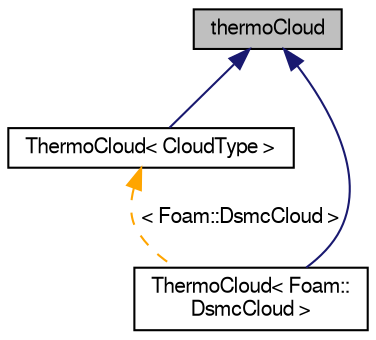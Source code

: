digraph "thermoCloud"
{
  bgcolor="transparent";
  edge [fontname="FreeSans",fontsize="10",labelfontname="FreeSans",labelfontsize="10"];
  node [fontname="FreeSans",fontsize="10",shape=record];
  Node0 [label="thermoCloud",height=0.2,width=0.4,color="black", fillcolor="grey75", style="filled", fontcolor="black"];
  Node0 -> Node1 [dir="back",color="midnightblue",fontsize="10",style="solid",fontname="FreeSans"];
  Node1 [label="ThermoCloud\< CloudType \>",height=0.2,width=0.4,color="black",URL="$a23834.html",tooltip="Templated base class for thermodynamic cloud. "];
  Node1 -> Node2 [dir="back",color="orange",fontsize="10",style="dashed",label=" \< Foam::DsmcCloud \>" ,fontname="FreeSans"];
  Node2 [label="ThermoCloud\< Foam::\lDsmcCloud \>",height=0.2,width=0.4,color="black",URL="$a23834.html"];
  Node0 -> Node2 [dir="back",color="midnightblue",fontsize="10",style="solid",fontname="FreeSans"];
}
